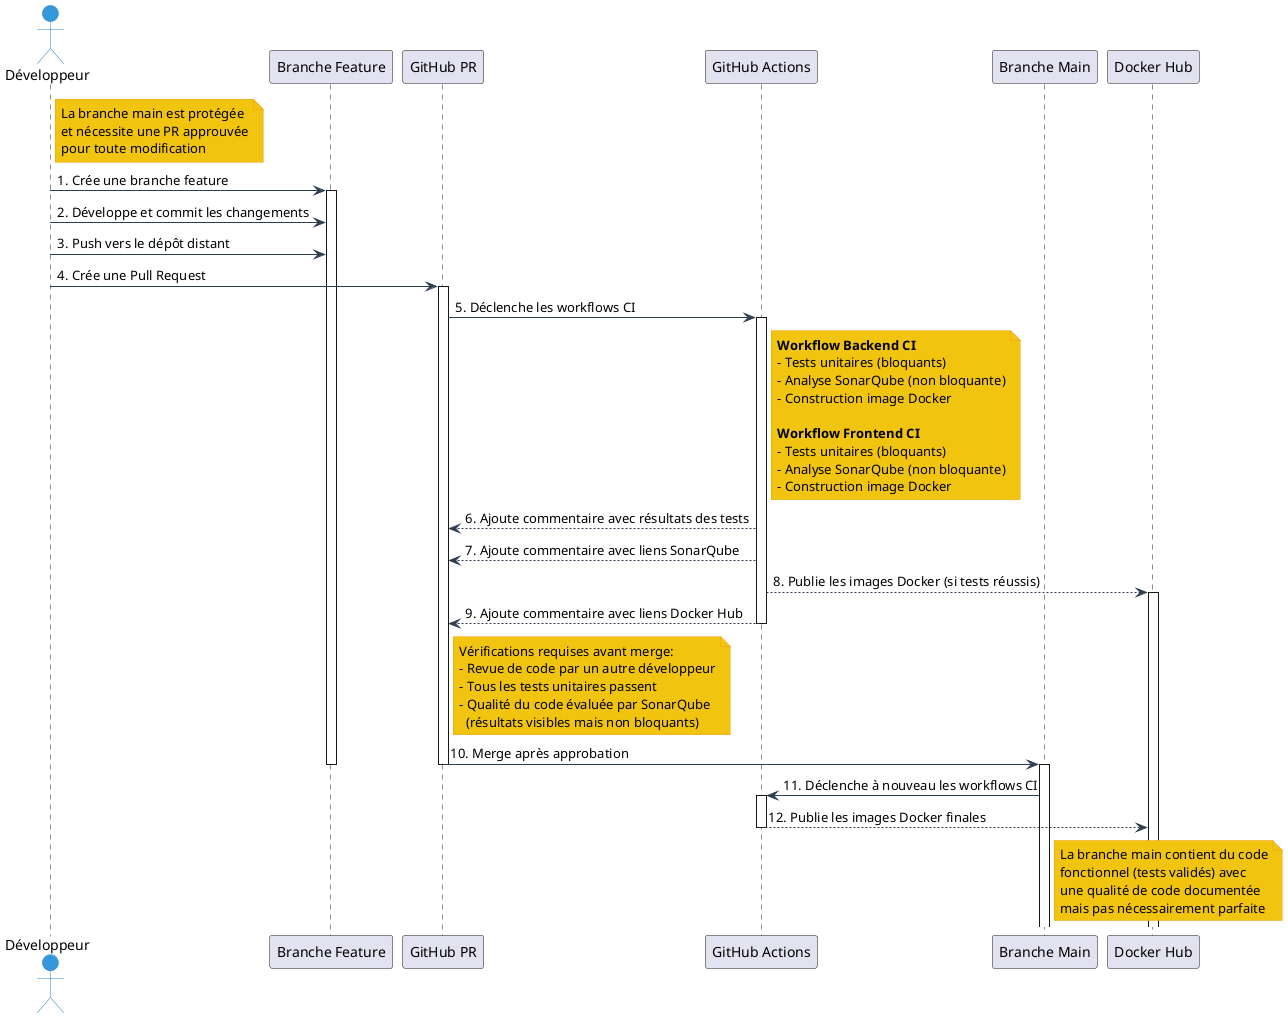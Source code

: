 @startuml "BobApp - Workflow de Contribution"

skinparam {
  BackgroundColor white
  ArrowColor #2C3E50
  BorderColor #34495E
  NodeBackgroundColor #ECF0F1
  NodeBorderColor #7F8C8D
  ActorBorderColor #2980B9
  ActorBackgroundColor #3498DB
  NoteBackgroundColor #F1C40F
  NoteBorderColor #F39C12
}

actor "Développeur" as Dev
participant "Branche Feature" as Feature
participant "GitHub PR" as PR
participant "GitHub Actions" as Actions
participant "Branche Main" as Main
participant "Docker Hub" as Docker

note right of Dev
  La branche main est protégée
  et nécessite une PR approuvée
  pour toute modification
end note

Dev -> Feature : 1. Crée une branche feature
activate Feature

Dev -> Feature : 2. Développe et commit les changements
Dev -> Feature : 3. Push vers le dépôt distant

Dev -> PR : 4. Crée une Pull Request
activate PR

PR -> Actions : 5. Déclenche les workflows CI
activate Actions

note right of Actions
  **Workflow Backend CI**
  - Tests unitaires (bloquants)
  - Analyse SonarQube (non bloquante)
  - Construction image Docker

  **Workflow Frontend CI**
  - Tests unitaires (bloquants)
  - Analyse SonarQube (non bloquante)
  - Construction image Docker
end note

Actions --> PR : 6. Ajoute commentaire avec résultats des tests
Actions --> PR : 7. Ajoute commentaire avec liens SonarQube
Actions --> Docker : 8. Publie les images Docker (si tests réussis)
activate Docker

Actions --> PR : 9. Ajoute commentaire avec liens Docker Hub
deactivate Actions

note right of PR
  Vérifications requises avant merge:
  - Revue de code par un autre développeur
  - Tous les tests unitaires passent
  - Qualité du code évaluée par SonarQube
    (résultats visibles mais non bloquants)
end note

PR -> Main : 10. Merge après approbation
deactivate PR
deactivate Feature
activate Main

Main -> Actions : 11. Déclenche à nouveau les workflows CI
activate Actions

Actions --> Docker : 12. Publie les images Docker finales
deactivate Actions

note right of Main
  La branche main contient du code
  fonctionnel (tests validés) avec
  une qualité de code documentée
  mais pas nécessairement parfaite
end note

@enduml
